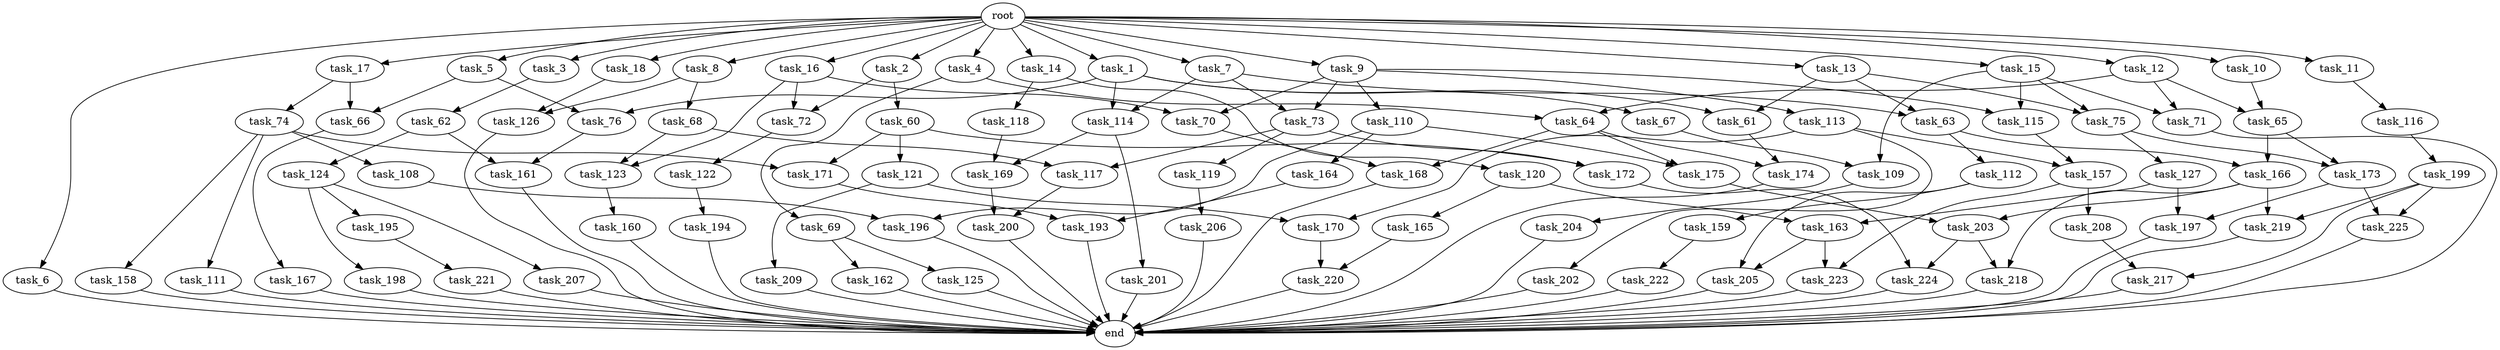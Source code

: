 digraph G {
  root [size="0.000000"];
  task_1 [size="10.240000"];
  task_2 [size="10.240000"];
  task_3 [size="10.240000"];
  task_4 [size="10.240000"];
  task_5 [size="10.240000"];
  task_6 [size="10.240000"];
  task_7 [size="10.240000"];
  task_8 [size="10.240000"];
  task_9 [size="10.240000"];
  task_10 [size="10.240000"];
  task_11 [size="10.240000"];
  task_12 [size="10.240000"];
  task_13 [size="10.240000"];
  task_14 [size="10.240000"];
  task_15 [size="10.240000"];
  task_16 [size="10.240000"];
  task_17 [size="10.240000"];
  task_18 [size="10.240000"];
  task_60 [size="1374389534.720000"];
  task_61 [size="5841155522.560000"];
  task_62 [size="2147483648.000000"];
  task_63 [size="7301444403.200000"];
  task_64 [size="10737418240.000000"];
  task_65 [size="2491081031.680000"];
  task_66 [size="7301444403.200000"];
  task_67 [size="5497558138.880000"];
  task_68 [size="773094113.280000"];
  task_69 [size="8589934592.000000"];
  task_70 [size="4552665333.760000"];
  task_71 [size="2920577761.280000"];
  task_72 [size="1717986918.400000"];
  task_73 [size="11166914969.600000"];
  task_74 [size="4209067950.080000"];
  task_75 [size="1116691496.960000"];
  task_76 [size="8589934592.000000"];
  task_108 [size="8589934592.000000"];
  task_109 [size="7730941132.800000"];
  task_110 [size="4209067950.080000"];
  task_111 [size="8589934592.000000"];
  task_112 [size="6957847019.520000"];
  task_113 [size="4209067950.080000"];
  task_114 [size="12455405158.400000"];
  task_115 [size="4982162063.360000"];
  task_116 [size="8589934592.000000"];
  task_117 [size="6871947673.600000"];
  task_118 [size="3092376453.120000"];
  task_119 [size="1374389534.720000"];
  task_120 [size="3092376453.120000"];
  task_121 [size="773094113.280000"];
  task_122 [size="3092376453.120000"];
  task_123 [size="5841155522.560000"];
  task_124 [size="5497558138.880000"];
  task_125 [size="4209067950.080000"];
  task_126 [size="2920577761.280000"];
  task_127 [size="3092376453.120000"];
  task_157 [size="12455405158.400000"];
  task_158 [size="8589934592.000000"];
  task_159 [size="6957847019.520000"];
  task_160 [size="6957847019.520000"];
  task_161 [size="12455405158.400000"];
  task_162 [size="4209067950.080000"];
  task_163 [size="7301444403.200000"];
  task_164 [size="1374389534.720000"];
  task_165 [size="3092376453.120000"];
  task_166 [size="8332236554.240000"];
  task_167 [size="773094113.280000"];
  task_168 [size="12799002542.080000"];
  task_169 [size="7301444403.200000"];
  task_170 [size="14087492730.880001"];
  task_171 [size="9363028705.280001"];
  task_172 [size="2147483648.000000"];
  task_173 [size="4466765987.840000"];
  task_174 [size="17179869184.000000"];
  task_175 [size="9964324126.719999"];
  task_193 [size="17179869184.000000"];
  task_194 [size="3092376453.120000"];
  task_195 [size="5497558138.880000"];
  task_196 [size="1717986918.400000"];
  task_197 [size="4982162063.360000"];
  task_198 [size="5497558138.880000"];
  task_199 [size="8589934592.000000"];
  task_200 [size="10737418240.000000"];
  task_201 [size="6957847019.520000"];
  task_202 [size="5497558138.880000"];
  task_203 [size="2147483648.000000"];
  task_204 [size="8589934592.000000"];
  task_205 [size="10050223472.639999"];
  task_206 [size="2147483648.000000"];
  task_207 [size="5497558138.880000"];
  task_208 [size="8589934592.000000"];
  task_209 [size="8589934592.000000"];
  task_217 [size="3521873182.720000"];
  task_218 [size="4466765987.840000"];
  task_219 [size="2748779069.440000"];
  task_220 [size="15547781611.520000"];
  task_221 [size="2147483648.000000"];
  task_222 [size="343597383.680000"];
  task_223 [size="11682311045.120001"];
  task_224 [size="3435973836.800000"];
  task_225 [size="2147483648.000000"];
  end [size="0.000000"];

  root -> task_1 [size="1.000000"];
  root -> task_2 [size="1.000000"];
  root -> task_3 [size="1.000000"];
  root -> task_4 [size="1.000000"];
  root -> task_5 [size="1.000000"];
  root -> task_6 [size="1.000000"];
  root -> task_7 [size="1.000000"];
  root -> task_8 [size="1.000000"];
  root -> task_9 [size="1.000000"];
  root -> task_10 [size="1.000000"];
  root -> task_11 [size="1.000000"];
  root -> task_12 [size="1.000000"];
  root -> task_13 [size="1.000000"];
  root -> task_14 [size="1.000000"];
  root -> task_15 [size="1.000000"];
  root -> task_16 [size="1.000000"];
  root -> task_17 [size="1.000000"];
  root -> task_18 [size="1.000000"];
  task_1 -> task_61 [size="536870912.000000"];
  task_1 -> task_67 [size="536870912.000000"];
  task_1 -> task_76 [size="536870912.000000"];
  task_1 -> task_114 [size="536870912.000000"];
  task_2 -> task_60 [size="134217728.000000"];
  task_2 -> task_72 [size="134217728.000000"];
  task_3 -> task_62 [size="209715200.000000"];
  task_4 -> task_64 [size="838860800.000000"];
  task_4 -> task_69 [size="838860800.000000"];
  task_5 -> task_66 [size="301989888.000000"];
  task_5 -> task_76 [size="301989888.000000"];
  task_6 -> end [size="1.000000"];
  task_7 -> task_63 [size="679477248.000000"];
  task_7 -> task_73 [size="679477248.000000"];
  task_7 -> task_114 [size="679477248.000000"];
  task_8 -> task_68 [size="75497472.000000"];
  task_8 -> task_126 [size="75497472.000000"];
  task_9 -> task_70 [size="411041792.000000"];
  task_9 -> task_73 [size="411041792.000000"];
  task_9 -> task_110 [size="411041792.000000"];
  task_9 -> task_113 [size="411041792.000000"];
  task_9 -> task_115 [size="411041792.000000"];
  task_10 -> task_65 [size="33554432.000000"];
  task_11 -> task_116 [size="838860800.000000"];
  task_12 -> task_64 [size="209715200.000000"];
  task_12 -> task_65 [size="209715200.000000"];
  task_12 -> task_71 [size="209715200.000000"];
  task_13 -> task_61 [size="33554432.000000"];
  task_13 -> task_63 [size="33554432.000000"];
  task_13 -> task_75 [size="33554432.000000"];
  task_14 -> task_118 [size="301989888.000000"];
  task_14 -> task_120 [size="301989888.000000"];
  task_15 -> task_71 [size="75497472.000000"];
  task_15 -> task_75 [size="75497472.000000"];
  task_15 -> task_109 [size="75497472.000000"];
  task_15 -> task_115 [size="75497472.000000"];
  task_16 -> task_70 [size="33554432.000000"];
  task_16 -> task_72 [size="33554432.000000"];
  task_16 -> task_123 [size="33554432.000000"];
  task_17 -> task_66 [size="411041792.000000"];
  task_17 -> task_74 [size="411041792.000000"];
  task_18 -> task_126 [size="209715200.000000"];
  task_60 -> task_121 [size="75497472.000000"];
  task_60 -> task_171 [size="75497472.000000"];
  task_60 -> task_172 [size="75497472.000000"];
  task_61 -> task_174 [size="838860800.000000"];
  task_62 -> task_124 [size="536870912.000000"];
  task_62 -> task_161 [size="536870912.000000"];
  task_63 -> task_112 [size="679477248.000000"];
  task_63 -> task_166 [size="679477248.000000"];
  task_64 -> task_168 [size="838860800.000000"];
  task_64 -> task_174 [size="838860800.000000"];
  task_64 -> task_175 [size="838860800.000000"];
  task_65 -> task_166 [size="134217728.000000"];
  task_65 -> task_173 [size="134217728.000000"];
  task_66 -> task_167 [size="75497472.000000"];
  task_67 -> task_109 [size="679477248.000000"];
  task_68 -> task_117 [size="536870912.000000"];
  task_68 -> task_123 [size="536870912.000000"];
  task_69 -> task_125 [size="411041792.000000"];
  task_69 -> task_162 [size="411041792.000000"];
  task_70 -> task_168 [size="411041792.000000"];
  task_71 -> end [size="1.000000"];
  task_72 -> task_122 [size="301989888.000000"];
  task_73 -> task_117 [size="134217728.000000"];
  task_73 -> task_119 [size="134217728.000000"];
  task_73 -> task_172 [size="134217728.000000"];
  task_74 -> task_108 [size="838860800.000000"];
  task_74 -> task_111 [size="838860800.000000"];
  task_74 -> task_158 [size="838860800.000000"];
  task_74 -> task_171 [size="838860800.000000"];
  task_75 -> task_127 [size="301989888.000000"];
  task_75 -> task_173 [size="301989888.000000"];
  task_76 -> task_161 [size="679477248.000000"];
  task_108 -> task_196 [size="33554432.000000"];
  task_109 -> task_204 [size="838860800.000000"];
  task_110 -> task_164 [size="134217728.000000"];
  task_110 -> task_175 [size="134217728.000000"];
  task_110 -> task_196 [size="134217728.000000"];
  task_111 -> end [size="1.000000"];
  task_112 -> task_159 [size="679477248.000000"];
  task_112 -> task_205 [size="679477248.000000"];
  task_113 -> task_157 [size="536870912.000000"];
  task_113 -> task_170 [size="536870912.000000"];
  task_113 -> task_202 [size="536870912.000000"];
  task_114 -> task_169 [size="679477248.000000"];
  task_114 -> task_201 [size="679477248.000000"];
  task_115 -> task_157 [size="679477248.000000"];
  task_116 -> task_199 [size="838860800.000000"];
  task_117 -> task_200 [size="838860800.000000"];
  task_118 -> task_169 [size="33554432.000000"];
  task_119 -> task_206 [size="209715200.000000"];
  task_120 -> task_163 [size="301989888.000000"];
  task_120 -> task_165 [size="301989888.000000"];
  task_121 -> task_170 [size="838860800.000000"];
  task_121 -> task_209 [size="838860800.000000"];
  task_122 -> task_194 [size="301989888.000000"];
  task_123 -> task_160 [size="679477248.000000"];
  task_124 -> task_195 [size="536870912.000000"];
  task_124 -> task_198 [size="536870912.000000"];
  task_124 -> task_207 [size="536870912.000000"];
  task_125 -> end [size="1.000000"];
  task_126 -> end [size="1.000000"];
  task_127 -> task_163 [size="411041792.000000"];
  task_127 -> task_197 [size="411041792.000000"];
  task_157 -> task_208 [size="838860800.000000"];
  task_157 -> task_223 [size="838860800.000000"];
  task_158 -> end [size="1.000000"];
  task_159 -> task_222 [size="33554432.000000"];
  task_160 -> end [size="1.000000"];
  task_161 -> end [size="1.000000"];
  task_162 -> end [size="1.000000"];
  task_163 -> task_205 [size="301989888.000000"];
  task_163 -> task_223 [size="301989888.000000"];
  task_164 -> task_193 [size="838860800.000000"];
  task_165 -> task_220 [size="838860800.000000"];
  task_166 -> task_203 [size="134217728.000000"];
  task_166 -> task_218 [size="134217728.000000"];
  task_166 -> task_219 [size="134217728.000000"];
  task_167 -> end [size="1.000000"];
  task_168 -> end [size="1.000000"];
  task_169 -> task_200 [size="209715200.000000"];
  task_170 -> task_220 [size="679477248.000000"];
  task_171 -> task_193 [size="838860800.000000"];
  task_172 -> task_224 [size="33554432.000000"];
  task_173 -> task_197 [size="75497472.000000"];
  task_173 -> task_225 [size="75497472.000000"];
  task_174 -> end [size="1.000000"];
  task_175 -> task_203 [size="75497472.000000"];
  task_193 -> end [size="1.000000"];
  task_194 -> end [size="1.000000"];
  task_195 -> task_221 [size="209715200.000000"];
  task_196 -> end [size="1.000000"];
  task_197 -> end [size="1.000000"];
  task_198 -> end [size="1.000000"];
  task_199 -> task_217 [size="134217728.000000"];
  task_199 -> task_219 [size="134217728.000000"];
  task_199 -> task_225 [size="134217728.000000"];
  task_200 -> end [size="1.000000"];
  task_201 -> end [size="1.000000"];
  task_202 -> end [size="1.000000"];
  task_203 -> task_218 [size="301989888.000000"];
  task_203 -> task_224 [size="301989888.000000"];
  task_204 -> end [size="1.000000"];
  task_205 -> end [size="1.000000"];
  task_206 -> end [size="1.000000"];
  task_207 -> end [size="1.000000"];
  task_208 -> task_217 [size="209715200.000000"];
  task_209 -> end [size="1.000000"];
  task_217 -> end [size="1.000000"];
  task_218 -> end [size="1.000000"];
  task_219 -> end [size="1.000000"];
  task_220 -> end [size="1.000000"];
  task_221 -> end [size="1.000000"];
  task_222 -> end [size="1.000000"];
  task_223 -> end [size="1.000000"];
  task_224 -> end [size="1.000000"];
  task_225 -> end [size="1.000000"];
}
